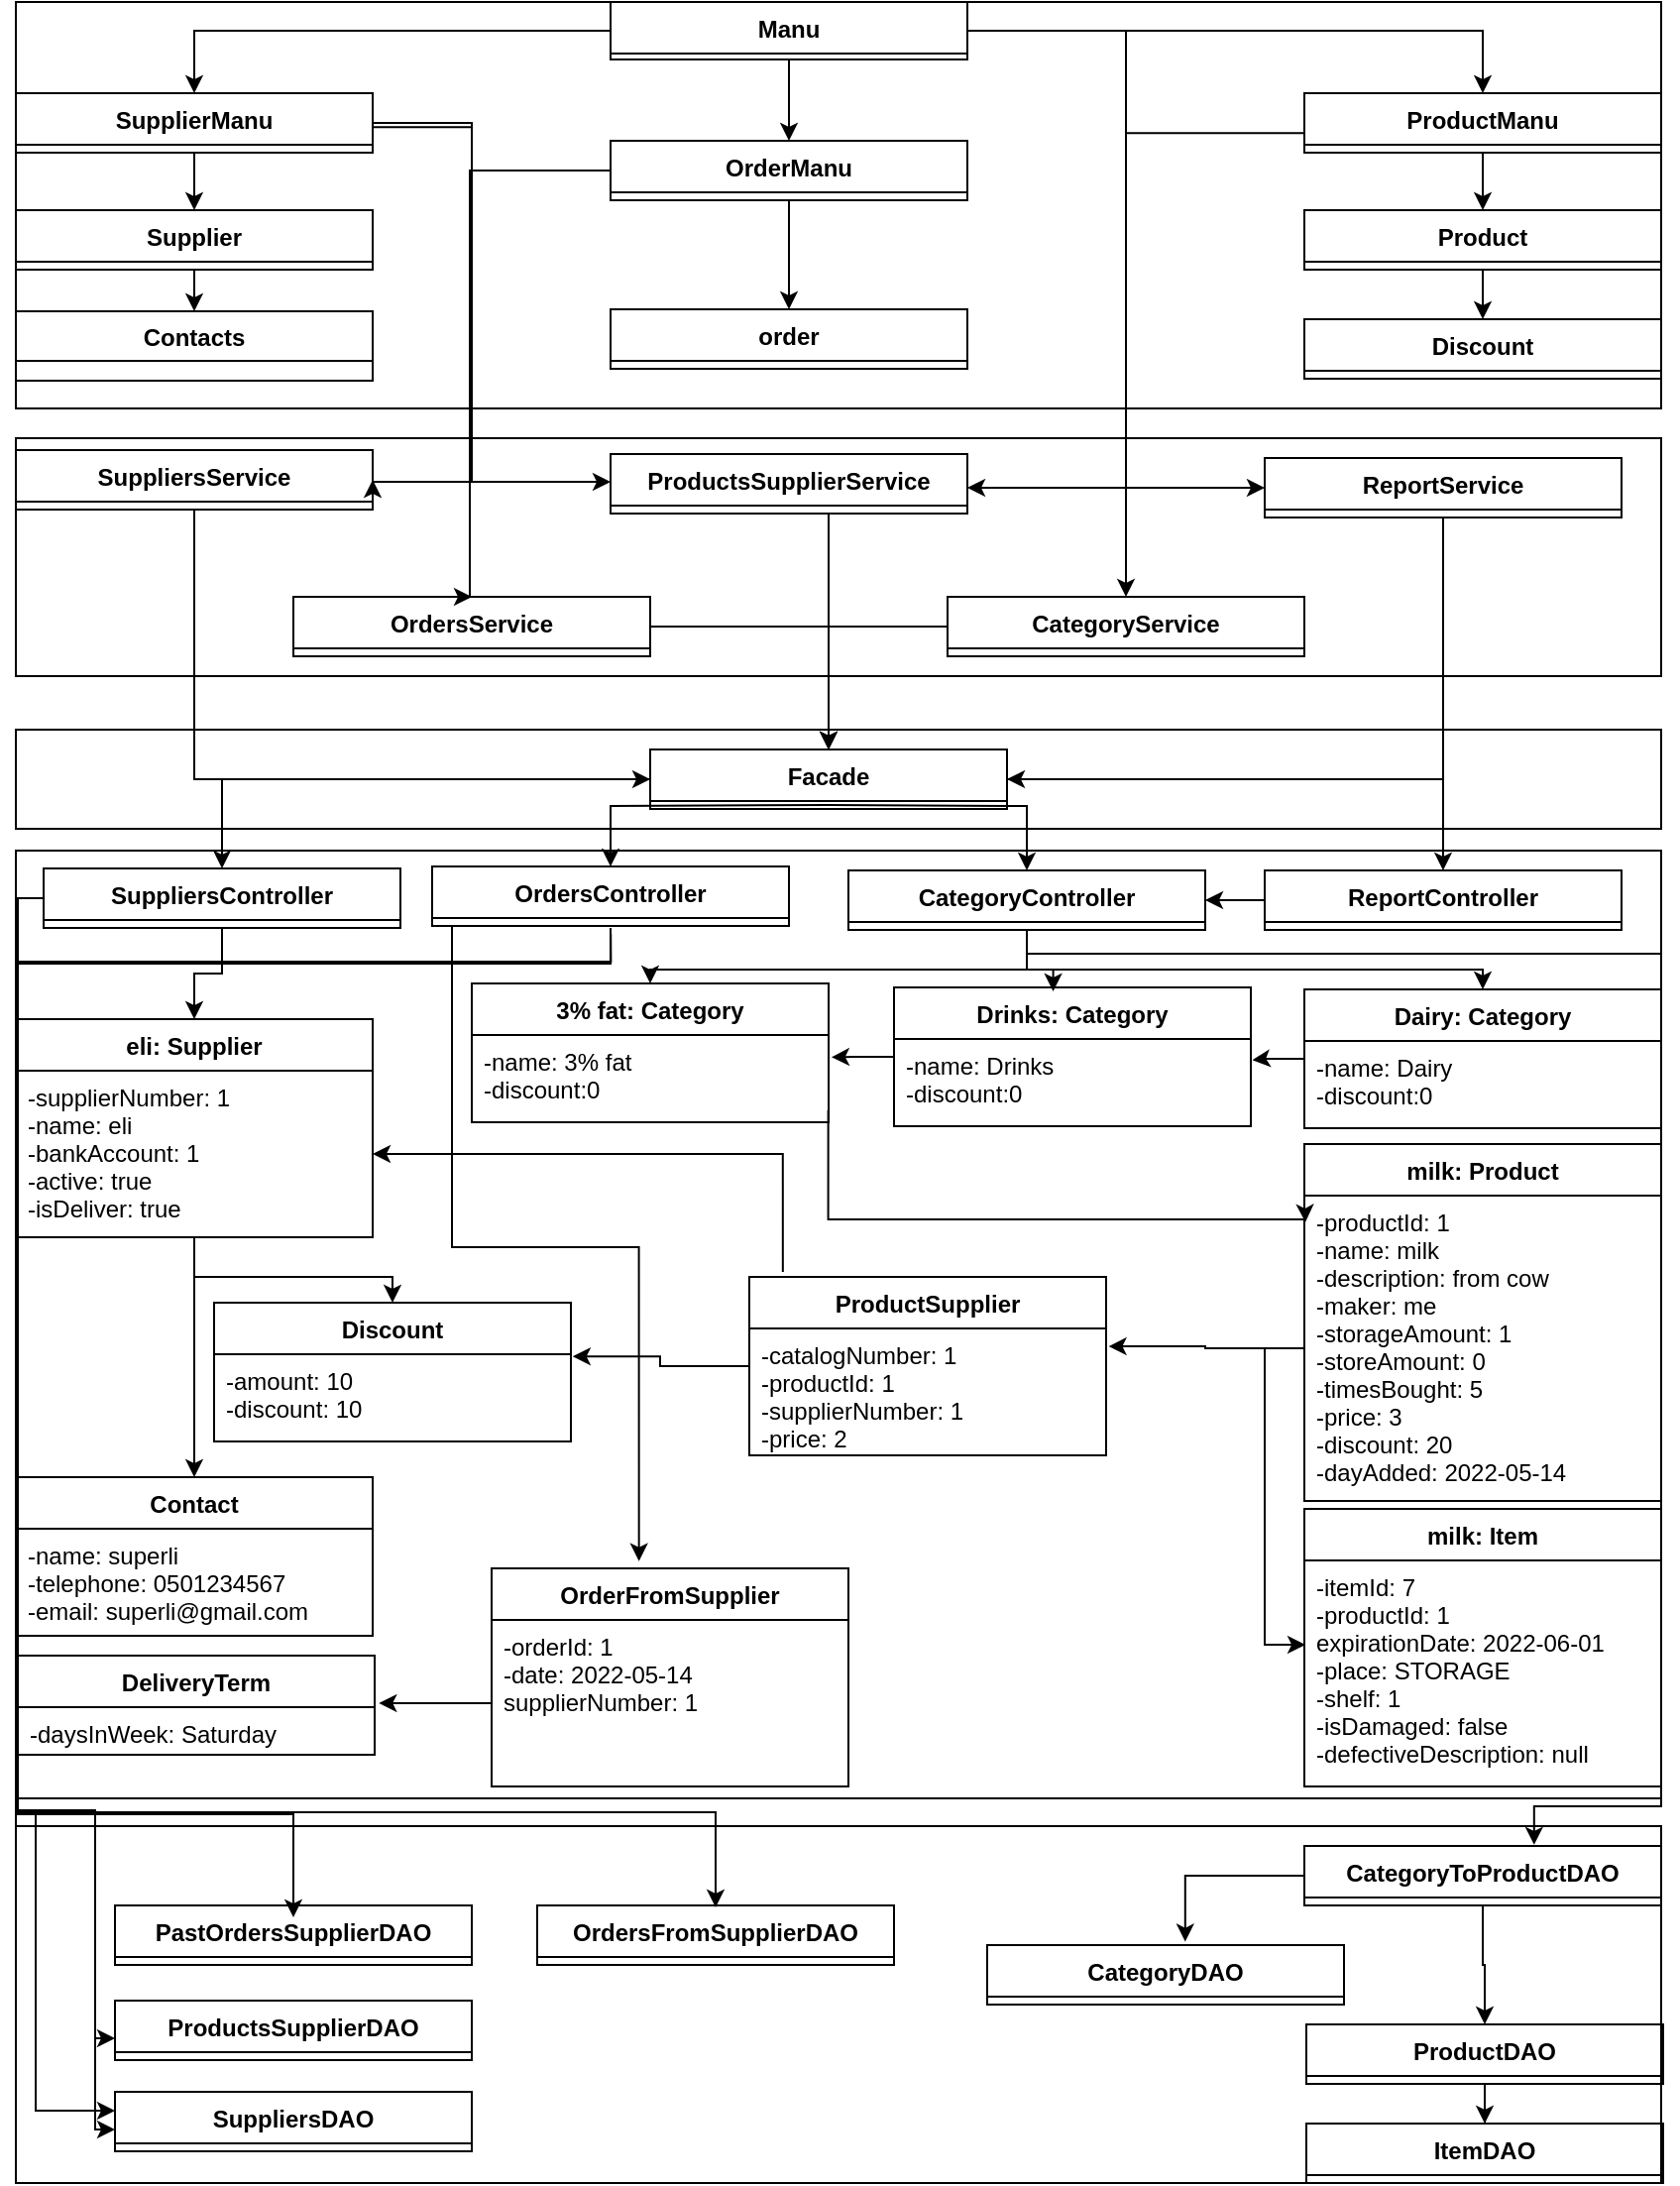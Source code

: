 <mxfile version="18.0.1" type="device"><diagram id="R2lEEEUBdFMjLlhIrx00" name="Page-1"><mxGraphModel dx="976" dy="-184" grid="1" gridSize="10" guides="1" tooltips="1" connect="1" arrows="1" fold="1" page="1" pageScale="1" pageWidth="850" pageHeight="1100" math="0" shadow="0" extFonts="Permanent Marker^https://fonts.googleapis.com/css?family=Permanent+Marker"><root><mxCell id="0"/><mxCell id="1" parent="0"/><mxCell id="WpQ7JqFAiUJE8KVEkW6D-137" value="" style="rounded=0;whiteSpace=wrap;html=1;" vertex="1" parent="1"><mxGeometry x="860" y="2020" width="830" height="180" as="geometry"/></mxCell><mxCell id="WpQ7JqFAiUJE8KVEkW6D-66" value="" style="rounded=0;whiteSpace=wrap;html=1;" vertex="1" parent="1"><mxGeometry x="860" y="1528" width="830" height="478" as="geometry"/></mxCell><mxCell id="WpQ7JqFAiUJE8KVEkW6D-55" value="" style="rounded=0;whiteSpace=wrap;html=1;" vertex="1" parent="1"><mxGeometry x="860" y="1467" width="830" height="50" as="geometry"/></mxCell><mxCell id="WpQ7JqFAiUJE8KVEkW6D-32" value="" style="rounded=0;whiteSpace=wrap;html=1;" vertex="1" parent="1"><mxGeometry x="860" y="1100" width="830" height="205" as="geometry"/></mxCell><mxCell id="WpQ7JqFAiUJE8KVEkW6D-31" value="" style="rounded=0;whiteSpace=wrap;html=1;" vertex="1" parent="1"><mxGeometry x="860" y="1320" width="830" height="120" as="geometry"/></mxCell><mxCell id="WpQ7JqFAiUJE8KVEkW6D-3" value="order" style="swimlane;fontStyle=1;childLayout=stackLayout;horizontal=1;startSize=26;fillColor=none;horizontalStack=0;resizeParent=1;resizeParentMax=0;resizeLast=0;collapsible=1;marginBottom=0;" vertex="1" parent="1"><mxGeometry x="1160" y="1255" width="180" height="30" as="geometry"/></mxCell><mxCell id="WpQ7JqFAiUJE8KVEkW6D-5" value="Contacts" style="swimlane;fontStyle=1;childLayout=stackLayout;horizontal=1;startSize=25;fillColor=none;horizontalStack=0;resizeParent=1;resizeParentMax=0;resizeLast=0;collapsible=1;marginBottom=0;" vertex="1" parent="1"><mxGeometry x="860" y="1256" width="180" height="35" as="geometry"/></mxCell><mxCell id="WpQ7JqFAiUJE8KVEkW6D-40" style="edgeStyle=orthogonalEdgeStyle;rounded=0;orthogonalLoop=1;jettySize=auto;html=1;entryX=0.5;entryY=0;entryDx=0;entryDy=0;" edge="1" parent="1" source="WpQ7JqFAiUJE8KVEkW6D-9" target="WpQ7JqFAiUJE8KVEkW6D-5"><mxGeometry relative="1" as="geometry"/></mxCell><mxCell id="WpQ7JqFAiUJE8KVEkW6D-9" value="Supplier" style="swimlane;fontStyle=1;childLayout=stackLayout;horizontal=1;startSize=26;fillColor=none;horizontalStack=0;resizeParent=1;resizeParentMax=0;resizeLast=0;collapsible=1;marginBottom=0;" vertex="1" parent="1"><mxGeometry x="860" y="1205" width="180" height="30" as="geometry"/></mxCell><mxCell id="WpQ7JqFAiUJE8KVEkW6D-44" style="edgeStyle=orthogonalEdgeStyle;rounded=0;orthogonalLoop=1;jettySize=auto;html=1;entryX=0.5;entryY=0;entryDx=0;entryDy=0;" edge="1" parent="1" source="WpQ7JqFAiUJE8KVEkW6D-11" target="WpQ7JqFAiUJE8KVEkW6D-30"><mxGeometry relative="1" as="geometry"/></mxCell><mxCell id="WpQ7JqFAiUJE8KVEkW6D-52" style="edgeStyle=orthogonalEdgeStyle;rounded=0;orthogonalLoop=1;jettySize=auto;html=1;entryX=1;entryY=0.5;entryDx=0;entryDy=0;" edge="1" parent="1"><mxGeometry relative="1" as="geometry"><mxPoint x="1510" y="1166.077" as="sourcePoint"/><mxPoint x="1340" y="1345" as="targetPoint"/><Array as="points"><mxPoint x="1420" y="1166"/><mxPoint x="1420" y="1345"/></Array></mxGeometry></mxCell><mxCell id="WpQ7JqFAiUJE8KVEkW6D-11" value="ProductManu" style="swimlane;fontStyle=1;childLayout=stackLayout;horizontal=1;startSize=26;fillColor=none;horizontalStack=0;resizeParent=1;resizeParentMax=0;resizeLast=0;collapsible=1;marginBottom=0;" vertex="1" parent="1"><mxGeometry x="1510" y="1146" width="180" height="30" as="geometry"/></mxCell><mxCell id="WpQ7JqFAiUJE8KVEkW6D-43" style="edgeStyle=orthogonalEdgeStyle;rounded=0;orthogonalLoop=1;jettySize=auto;html=1;" edge="1" parent="1" source="WpQ7JqFAiUJE8KVEkW6D-13" target="WpQ7JqFAiUJE8KVEkW6D-3"><mxGeometry relative="1" as="geometry"/></mxCell><mxCell id="WpQ7JqFAiUJE8KVEkW6D-47" style="edgeStyle=orthogonalEdgeStyle;rounded=0;orthogonalLoop=1;jettySize=auto;html=1;entryX=0.5;entryY=0;entryDx=0;entryDy=0;" edge="1" parent="1" source="WpQ7JqFAiUJE8KVEkW6D-13" target="WpQ7JqFAiUJE8KVEkW6D-24"><mxGeometry relative="1" as="geometry"><Array as="points"><mxPoint x="1089" y="1185"/><mxPoint x="1089" y="1400"/></Array></mxGeometry></mxCell><mxCell id="WpQ7JqFAiUJE8KVEkW6D-13" value="OrderManu" style="swimlane;fontStyle=1;childLayout=stackLayout;horizontal=1;startSize=26;fillColor=none;horizontalStack=0;resizeParent=1;resizeParentMax=0;resizeLast=0;collapsible=1;marginBottom=0;" vertex="1" parent="1"><mxGeometry x="1160" y="1170" width="180" height="30" as="geometry"/></mxCell><mxCell id="WpQ7JqFAiUJE8KVEkW6D-45" style="edgeStyle=orthogonalEdgeStyle;rounded=0;orthogonalLoop=1;jettySize=auto;html=1;" edge="1" parent="1" source="WpQ7JqFAiUJE8KVEkW6D-15" target="WpQ7JqFAiUJE8KVEkW6D-9"><mxGeometry relative="1" as="geometry"/></mxCell><mxCell id="WpQ7JqFAiUJE8KVEkW6D-51" style="edgeStyle=orthogonalEdgeStyle;rounded=0;orthogonalLoop=1;jettySize=auto;html=1;entryX=1;entryY=0.5;entryDx=0;entryDy=0;" edge="1" parent="1" source="WpQ7JqFAiUJE8KVEkW6D-15" target="WpQ7JqFAiUJE8KVEkW6D-28"><mxGeometry relative="1" as="geometry"><Array as="points"><mxPoint x="1090" y="1161"/><mxPoint x="1090" y="1342"/></Array></mxGeometry></mxCell><mxCell id="WpQ7JqFAiUJE8KVEkW6D-53" style="edgeStyle=orthogonalEdgeStyle;rounded=0;orthogonalLoop=1;jettySize=auto;html=1;entryX=0;entryY=0.5;entryDx=0;entryDy=0;" edge="1" parent="1"><mxGeometry relative="1" as="geometry"><mxPoint x="1040" y="1163.077" as="sourcePoint"/><mxPoint x="1160" y="1342" as="targetPoint"/><Array as="points"><mxPoint x="1090" y="1163"/><mxPoint x="1090" y="1342"/><mxPoint x="1160" y="1342"/></Array></mxGeometry></mxCell><mxCell id="WpQ7JqFAiUJE8KVEkW6D-15" value="SupplierManu" style="swimlane;fontStyle=1;childLayout=stackLayout;horizontal=1;startSize=26;fillColor=none;horizontalStack=0;resizeParent=1;resizeParentMax=0;resizeLast=0;collapsible=1;marginBottom=0;" vertex="1" parent="1"><mxGeometry x="860" y="1146" width="180" height="30" as="geometry"/></mxCell><mxCell id="WpQ7JqFAiUJE8KVEkW6D-33" style="edgeStyle=orthogonalEdgeStyle;rounded=0;orthogonalLoop=1;jettySize=auto;html=1;entryX=0.5;entryY=0;entryDx=0;entryDy=0;" edge="1" parent="1" source="WpQ7JqFAiUJE8KVEkW6D-17" target="WpQ7JqFAiUJE8KVEkW6D-15"><mxGeometry relative="1" as="geometry"/></mxCell><mxCell id="WpQ7JqFAiUJE8KVEkW6D-34" style="edgeStyle=orthogonalEdgeStyle;rounded=0;orthogonalLoop=1;jettySize=auto;html=1;entryX=0.5;entryY=0;entryDx=0;entryDy=0;" edge="1" parent="1" source="WpQ7JqFAiUJE8KVEkW6D-17" target="WpQ7JqFAiUJE8KVEkW6D-11"><mxGeometry relative="1" as="geometry"/></mxCell><mxCell id="WpQ7JqFAiUJE8KVEkW6D-37" style="edgeStyle=orthogonalEdgeStyle;rounded=0;orthogonalLoop=1;jettySize=auto;html=1;entryX=0.5;entryY=0;entryDx=0;entryDy=0;" edge="1" parent="1" source="WpQ7JqFAiUJE8KVEkW6D-17" target="WpQ7JqFAiUJE8KVEkW6D-13"><mxGeometry relative="1" as="geometry"/></mxCell><mxCell id="WpQ7JqFAiUJE8KVEkW6D-49" style="edgeStyle=orthogonalEdgeStyle;rounded=0;orthogonalLoop=1;jettySize=auto;html=1;" edge="1" parent="1" source="WpQ7JqFAiUJE8KVEkW6D-17" target="WpQ7JqFAiUJE8KVEkW6D-26"><mxGeometry relative="1" as="geometry"><Array as="points"><mxPoint x="1420" y="1114"/></Array></mxGeometry></mxCell><mxCell id="WpQ7JqFAiUJE8KVEkW6D-50" style="edgeStyle=orthogonalEdgeStyle;rounded=0;orthogonalLoop=1;jettySize=auto;html=1;entryX=0;entryY=0.5;entryDx=0;entryDy=0;" edge="1" parent="1" source="WpQ7JqFAiUJE8KVEkW6D-17" target="WpQ7JqFAiUJE8KVEkW6D-27"><mxGeometry relative="1" as="geometry"><Array as="points"><mxPoint x="1420" y="1114"/><mxPoint x="1420" y="1345"/></Array></mxGeometry></mxCell><mxCell id="WpQ7JqFAiUJE8KVEkW6D-17" value="Manu" style="swimlane;fontStyle=1;childLayout=stackLayout;horizontal=1;startSize=26;fillColor=none;horizontalStack=0;resizeParent=1;resizeParentMax=0;resizeLast=0;collapsible=1;marginBottom=0;" vertex="1" parent="1"><mxGeometry x="1160" y="1100" width="180" height="29" as="geometry"/></mxCell><mxCell id="WpQ7JqFAiUJE8KVEkW6D-67" style="edgeStyle=orthogonalEdgeStyle;rounded=0;orthogonalLoop=1;jettySize=auto;html=1;entryX=0.5;entryY=0;entryDx=0;entryDy=0;" edge="1" parent="1" source="WpQ7JqFAiUJE8KVEkW6D-23" target="WpQ7JqFAiUJE8KVEkW6D-65"><mxGeometry relative="1" as="geometry"/></mxCell><mxCell id="WpQ7JqFAiUJE8KVEkW6D-68" style="edgeStyle=orthogonalEdgeStyle;rounded=0;orthogonalLoop=1;jettySize=auto;html=1;entryX=0.5;entryY=0;entryDx=0;entryDy=0;" edge="1" parent="1" target="WpQ7JqFAiUJE8KVEkW6D-64"><mxGeometry relative="1" as="geometry"><mxPoint x="1270" y="1505" as="sourcePoint"/></mxGeometry></mxCell><mxCell id="WpQ7JqFAiUJE8KVEkW6D-69" style="edgeStyle=orthogonalEdgeStyle;rounded=0;orthogonalLoop=1;jettySize=auto;html=1;entryX=0.5;entryY=0;entryDx=0;entryDy=0;" edge="1" parent="1" target="WpQ7JqFAiUJE8KVEkW6D-63"><mxGeometry relative="1" as="geometry"><mxPoint x="1270" y="1505" as="sourcePoint"/></mxGeometry></mxCell><mxCell id="WpQ7JqFAiUJE8KVEkW6D-70" style="edgeStyle=orthogonalEdgeStyle;rounded=0;orthogonalLoop=1;jettySize=auto;html=1;entryX=0.5;entryY=0;entryDx=0;entryDy=0;" edge="1" parent="1" source="WpQ7JqFAiUJE8KVEkW6D-23" target="WpQ7JqFAiUJE8KVEkW6D-62"><mxGeometry relative="1" as="geometry"/></mxCell><mxCell id="WpQ7JqFAiUJE8KVEkW6D-23" value="Facade" style="swimlane;fontStyle=1;childLayout=stackLayout;horizontal=1;startSize=26;fillColor=none;horizontalStack=0;resizeParent=1;resizeParentMax=0;resizeLast=0;collapsible=1;marginBottom=0;" vertex="1" parent="1"><mxGeometry x="1180" y="1477" width="180" height="30" as="geometry"/></mxCell><mxCell id="WpQ7JqFAiUJE8KVEkW6D-56" style="edgeStyle=orthogonalEdgeStyle;rounded=0;orthogonalLoop=1;jettySize=auto;html=1;exitX=1;exitY=0.5;exitDx=0;exitDy=0;" edge="1" parent="1" source="WpQ7JqFAiUJE8KVEkW6D-24" target="WpQ7JqFAiUJE8KVEkW6D-23"><mxGeometry relative="1" as="geometry"/></mxCell><mxCell id="WpQ7JqFAiUJE8KVEkW6D-24" value="OrdersService" style="swimlane;fontStyle=1;childLayout=stackLayout;horizontal=1;startSize=26;fillColor=none;horizontalStack=0;resizeParent=1;resizeParentMax=0;resizeLast=0;collapsible=1;marginBottom=0;" vertex="1" parent="1"><mxGeometry x="1000" y="1400" width="180" height="30" as="geometry"/></mxCell><mxCell id="WpQ7JqFAiUJE8KVEkW6D-60" style="edgeStyle=orthogonalEdgeStyle;rounded=0;orthogonalLoop=1;jettySize=auto;html=1;entryX=0.5;entryY=0;entryDx=0;entryDy=0;" edge="1" parent="1" target="WpQ7JqFAiUJE8KVEkW6D-23"><mxGeometry relative="1" as="geometry"><mxPoint x="1294" y="1358" as="sourcePoint"/><mxPoint x="1259" y="1472" as="targetPoint"/><Array as="points"><mxPoint x="1270" y="1358"/></Array></mxGeometry></mxCell><mxCell id="WpQ7JqFAiUJE8KVEkW6D-25" value="ProductsSupplierService" style="swimlane;fontStyle=1;childLayout=stackLayout;horizontal=1;startSize=26;fillColor=none;horizontalStack=0;resizeParent=1;resizeParentMax=0;resizeLast=0;collapsible=1;marginBottom=0;" vertex="1" parent="1"><mxGeometry x="1160" y="1328" width="180" height="30" as="geometry"/></mxCell><mxCell id="WpQ7JqFAiUJE8KVEkW6D-61" style="edgeStyle=orthogonalEdgeStyle;rounded=0;orthogonalLoop=1;jettySize=auto;html=1;entryX=0.5;entryY=0;entryDx=0;entryDy=0;exitX=0;exitY=0.5;exitDx=0;exitDy=0;" edge="1" parent="1" source="WpQ7JqFAiUJE8KVEkW6D-26" target="WpQ7JqFAiUJE8KVEkW6D-23"><mxGeometry relative="1" as="geometry"/></mxCell><mxCell id="WpQ7JqFAiUJE8KVEkW6D-26" value="CategoryService" style="swimlane;fontStyle=1;childLayout=stackLayout;horizontal=1;startSize=26;fillColor=none;horizontalStack=0;resizeParent=1;resizeParentMax=0;resizeLast=0;collapsible=1;marginBottom=0;" vertex="1" parent="1"><mxGeometry x="1330" y="1400" width="180" height="30" as="geometry"/></mxCell><mxCell id="WpQ7JqFAiUJE8KVEkW6D-58" style="edgeStyle=orthogonalEdgeStyle;rounded=0;orthogonalLoop=1;jettySize=auto;html=1;entryX=1;entryY=0.5;entryDx=0;entryDy=0;exitX=0.5;exitY=1;exitDx=0;exitDy=0;" edge="1" parent="1" source="WpQ7JqFAiUJE8KVEkW6D-27" target="WpQ7JqFAiUJE8KVEkW6D-23"><mxGeometry relative="1" as="geometry"/></mxCell><mxCell id="WpQ7JqFAiUJE8KVEkW6D-27" value="ReportService" style="swimlane;fontStyle=1;childLayout=stackLayout;horizontal=1;startSize=26;fillColor=none;horizontalStack=0;resizeParent=1;resizeParentMax=0;resizeLast=0;collapsible=1;marginBottom=0;" vertex="1" parent="1"><mxGeometry x="1490" y="1330" width="180" height="30" as="geometry"/></mxCell><mxCell id="WpQ7JqFAiUJE8KVEkW6D-59" style="edgeStyle=orthogonalEdgeStyle;rounded=0;orthogonalLoop=1;jettySize=auto;html=1;entryX=0;entryY=0.5;entryDx=0;entryDy=0;exitX=0.5;exitY=1;exitDx=0;exitDy=0;" edge="1" parent="1" source="WpQ7JqFAiUJE8KVEkW6D-28" target="WpQ7JqFAiUJE8KVEkW6D-23"><mxGeometry relative="1" as="geometry"/></mxCell><mxCell id="WpQ7JqFAiUJE8KVEkW6D-28" value="SuppliersService" style="swimlane;fontStyle=1;childLayout=stackLayout;horizontal=1;startSize=26;fillColor=none;horizontalStack=0;resizeParent=1;resizeParentMax=0;resizeLast=0;collapsible=1;marginBottom=0;" vertex="1" parent="1"><mxGeometry x="860" y="1326" width="180" height="30" as="geometry"/></mxCell><mxCell id="WpQ7JqFAiUJE8KVEkW6D-29" value="Discount" style="swimlane;fontStyle=1;childLayout=stackLayout;horizontal=1;startSize=26;fillColor=none;horizontalStack=0;resizeParent=1;resizeParentMax=0;resizeLast=0;collapsible=1;marginBottom=0;" vertex="1" parent="1"><mxGeometry x="1510" y="1260" width="180" height="30" as="geometry"/></mxCell><mxCell id="WpQ7JqFAiUJE8KVEkW6D-39" style="edgeStyle=orthogonalEdgeStyle;rounded=0;orthogonalLoop=1;jettySize=auto;html=1;entryX=0.5;entryY=0;entryDx=0;entryDy=0;" edge="1" parent="1" source="WpQ7JqFAiUJE8KVEkW6D-30" target="WpQ7JqFAiUJE8KVEkW6D-29"><mxGeometry relative="1" as="geometry"/></mxCell><mxCell id="WpQ7JqFAiUJE8KVEkW6D-30" value="Product" style="swimlane;fontStyle=1;childLayout=stackLayout;horizontal=1;startSize=26;fillColor=none;horizontalStack=0;resizeParent=1;resizeParentMax=0;resizeLast=0;collapsible=1;marginBottom=0;" vertex="1" parent="1"><mxGeometry x="1510" y="1205" width="180" height="30" as="geometry"/></mxCell><mxCell id="WpQ7JqFAiUJE8KVEkW6D-112" style="edgeStyle=orthogonalEdgeStyle;rounded=0;orthogonalLoop=1;jettySize=auto;html=1;entryX=0.5;entryY=0;entryDx=0;entryDy=0;" edge="1" parent="1" source="WpQ7JqFAiUJE8KVEkW6D-62" target="WpQ7JqFAiUJE8KVEkW6D-104"><mxGeometry relative="1" as="geometry"/></mxCell><mxCell id="WpQ7JqFAiUJE8KVEkW6D-171" style="edgeStyle=orthogonalEdgeStyle;rounded=0;orthogonalLoop=1;jettySize=auto;html=1;entryX=0;entryY=0.25;entryDx=0;entryDy=0;exitX=0;exitY=0.5;exitDx=0;exitDy=0;" edge="1" parent="1" source="WpQ7JqFAiUJE8KVEkW6D-62"><mxGeometry relative="1" as="geometry"><mxPoint x="861" y="1553.947" as="sourcePoint"/><mxPoint x="910" y="2163.5" as="targetPoint"/><Array as="points"><mxPoint x="861" y="1552"/><mxPoint x="861" y="2012"/><mxPoint x="870" y="2012"/><mxPoint x="870" y="2163"/></Array></mxGeometry></mxCell><mxCell id="WpQ7JqFAiUJE8KVEkW6D-62" value="SuppliersController" style="swimlane;fontStyle=1;childLayout=stackLayout;horizontal=1;startSize=26;fillColor=none;horizontalStack=0;resizeParent=1;resizeParentMax=0;resizeLast=0;collapsible=1;marginBottom=0;" vertex="1" parent="1"><mxGeometry x="874" y="1537" width="180" height="30" as="geometry"/></mxCell><mxCell id="WpQ7JqFAiUJE8KVEkW6D-128" style="edgeStyle=orthogonalEdgeStyle;rounded=0;orthogonalLoop=1;jettySize=auto;html=1;entryX=0.413;entryY=-0.033;entryDx=0;entryDy=0;entryPerimeter=0;" edge="1" parent="1" source="WpQ7JqFAiUJE8KVEkW6D-63" target="WpQ7JqFAiUJE8KVEkW6D-115"><mxGeometry relative="1" as="geometry"><Array as="points"><mxPoint x="1080" y="1728"/><mxPoint x="1175" y="1728"/></Array></mxGeometry></mxCell><mxCell id="WpQ7JqFAiUJE8KVEkW6D-162" style="edgeStyle=orthogonalEdgeStyle;rounded=0;orthogonalLoop=1;jettySize=auto;html=1;entryX=0.5;entryY=0;entryDx=0;entryDy=0;exitX=0.5;exitY=1;exitDx=0;exitDy=0;" edge="1" parent="1"><mxGeometry relative="1" as="geometry"><mxPoint x="1160" y="1572" as="sourcePoint"/><mxPoint x="1000" y="2066" as="targetPoint"/><Array as="points"><mxPoint x="1160" y="1585"/><mxPoint x="1070" y="1585"/><mxPoint x="860" y="1584"/><mxPoint x="860" y="2014"/><mxPoint x="1000" y="2014"/></Array></mxGeometry></mxCell><mxCell id="WpQ7JqFAiUJE8KVEkW6D-163" style="edgeStyle=orthogonalEdgeStyle;rounded=0;orthogonalLoop=1;jettySize=auto;html=1;entryX=0.5;entryY=0;entryDx=0;entryDy=0;exitX=0.5;exitY=1;exitDx=0;exitDy=0;" edge="1" parent="1"><mxGeometry relative="1" as="geometry"><mxPoint x="1160" y="1567" as="sourcePoint"/><mxPoint x="1213" y="2061" as="targetPoint"/><Array as="points"><mxPoint x="1160" y="1585"/><mxPoint x="860" y="1585"/><mxPoint x="860" y="2013"/><mxPoint x="1213" y="2013"/></Array></mxGeometry></mxCell><mxCell id="WpQ7JqFAiUJE8KVEkW6D-167" style="edgeStyle=orthogonalEdgeStyle;rounded=0;orthogonalLoop=1;jettySize=auto;html=1;entryX=0;entryY=0.5;entryDx=0;entryDy=0;" edge="1" parent="1"><mxGeometry relative="1" as="geometry"><mxPoint x="1160.053" y="1570" as="sourcePoint"/><mxPoint x="910" y="2127" as="targetPoint"/><Array as="points"><mxPoint x="1160" y="1584"/><mxPoint x="860" y="1584"/><mxPoint x="860" y="2012"/><mxPoint x="900" y="2012"/><mxPoint x="900" y="2127"/></Array></mxGeometry></mxCell><mxCell id="WpQ7JqFAiUJE8KVEkW6D-170" style="edgeStyle=orthogonalEdgeStyle;rounded=0;orthogonalLoop=1;jettySize=auto;html=1;entryX=0;entryY=0.5;entryDx=0;entryDy=0;" edge="1" parent="1"><mxGeometry relative="1" as="geometry"><mxPoint x="1160.053" y="1570" as="sourcePoint"/><mxPoint x="910" y="2173" as="targetPoint"/><Array as="points"><mxPoint x="1160" y="1584"/><mxPoint x="860" y="1584"/><mxPoint x="860" y="2020"/><mxPoint x="900" y="2020"/><mxPoint x="900" y="2173"/></Array></mxGeometry></mxCell><mxCell id="WpQ7JqFAiUJE8KVEkW6D-63" value="OrdersController" style="swimlane;fontStyle=1;childLayout=stackLayout;horizontal=1;startSize=26;fillColor=none;horizontalStack=0;resizeParent=1;resizeParentMax=0;resizeLast=0;collapsible=1;marginBottom=0;" vertex="1" parent="1"><mxGeometry x="1070" y="1536" width="180" height="30" as="geometry"/></mxCell><mxCell id="WpQ7JqFAiUJE8KVEkW6D-91" style="edgeStyle=orthogonalEdgeStyle;rounded=0;orthogonalLoop=1;jettySize=auto;html=1;entryX=0.5;entryY=0;entryDx=0;entryDy=0;exitX=0.5;exitY=1;exitDx=0;exitDy=0;" edge="1" parent="1" source="WpQ7JqFAiUJE8KVEkW6D-64" target="WpQ7JqFAiUJE8KVEkW6D-74"><mxGeometry relative="1" as="geometry"><Array as="points"><mxPoint x="1370" y="1588"/><mxPoint x="1600" y="1588"/></Array></mxGeometry></mxCell><mxCell id="WpQ7JqFAiUJE8KVEkW6D-92" style="edgeStyle=orthogonalEdgeStyle;rounded=0;orthogonalLoop=1;jettySize=auto;html=1;entryX=0.446;entryY=0.028;entryDx=0;entryDy=0;entryPerimeter=0;" edge="1" parent="1" source="WpQ7JqFAiUJE8KVEkW6D-64" target="WpQ7JqFAiUJE8KVEkW6D-82"><mxGeometry relative="1" as="geometry"/></mxCell><mxCell id="WpQ7JqFAiUJE8KVEkW6D-101" style="edgeStyle=orthogonalEdgeStyle;rounded=0;orthogonalLoop=1;jettySize=auto;html=1;entryX=0.5;entryY=0;entryDx=0;entryDy=0;exitX=0.5;exitY=1;exitDx=0;exitDy=0;" edge="1" parent="1" source="WpQ7JqFAiUJE8KVEkW6D-64" target="WpQ7JqFAiUJE8KVEkW6D-80"><mxGeometry relative="1" as="geometry"><Array as="points"><mxPoint x="1370" y="1588"/><mxPoint x="1180" y="1588"/></Array></mxGeometry></mxCell><mxCell id="WpQ7JqFAiUJE8KVEkW6D-159" style="edgeStyle=orthogonalEdgeStyle;rounded=0;orthogonalLoop=1;jettySize=auto;html=1;entryX=0.644;entryY=-0.019;entryDx=0;entryDy=0;entryPerimeter=0;" edge="1" parent="1" source="WpQ7JqFAiUJE8KVEkW6D-64" target="WpQ7JqFAiUJE8KVEkW6D-146"><mxGeometry relative="1" as="geometry"><Array as="points"><mxPoint x="1370" y="1580"/><mxPoint x="1690" y="1580"/><mxPoint x="1690" y="2010"/><mxPoint x="1626" y="2010"/></Array></mxGeometry></mxCell><mxCell id="WpQ7JqFAiUJE8KVEkW6D-64" value="CategoryController" style="swimlane;fontStyle=1;childLayout=stackLayout;horizontal=1;startSize=26;fillColor=none;horizontalStack=0;resizeParent=1;resizeParentMax=0;resizeLast=0;collapsible=1;marginBottom=0;" vertex="1" parent="1"><mxGeometry x="1280" y="1538" width="180" height="30" as="geometry"/></mxCell><mxCell id="WpQ7JqFAiUJE8KVEkW6D-71" style="edgeStyle=orthogonalEdgeStyle;rounded=0;orthogonalLoop=1;jettySize=auto;html=1;" edge="1" parent="1" source="WpQ7JqFAiUJE8KVEkW6D-65" target="WpQ7JqFAiUJE8KVEkW6D-64"><mxGeometry relative="1" as="geometry"/></mxCell><mxCell id="WpQ7JqFAiUJE8KVEkW6D-65" value="ReportController" style="swimlane;fontStyle=1;childLayout=stackLayout;horizontal=1;startSize=26;fillColor=none;horizontalStack=0;resizeParent=1;resizeParentMax=0;resizeLast=0;collapsible=1;marginBottom=0;" vertex="1" parent="1"><mxGeometry x="1490" y="1538" width="180" height="30" as="geometry"/></mxCell><mxCell id="WpQ7JqFAiUJE8KVEkW6D-97" style="edgeStyle=orthogonalEdgeStyle;rounded=0;orthogonalLoop=1;jettySize=auto;html=1;entryX=1.004;entryY=0.242;entryDx=0;entryDy=0;entryPerimeter=0;" edge="1" parent="1" source="WpQ7JqFAiUJE8KVEkW6D-74" target="WpQ7JqFAiUJE8KVEkW6D-83"><mxGeometry relative="1" as="geometry"/></mxCell><mxCell id="WpQ7JqFAiUJE8KVEkW6D-74" value="Dairy: Category" style="swimlane;fontStyle=1;childLayout=stackLayout;horizontal=1;startSize=26;fillColor=none;horizontalStack=0;resizeParent=1;resizeParentMax=0;resizeLast=0;collapsible=1;marginBottom=0;" vertex="1" parent="1"><mxGeometry x="1510" y="1598" width="180" height="70" as="geometry"/></mxCell><mxCell id="WpQ7JqFAiUJE8KVEkW6D-75" value="-name: Dairy&#10;-discount:0" style="text;strokeColor=none;fillColor=none;align=left;verticalAlign=top;spacingLeft=4;spacingRight=4;overflow=hidden;rotatable=0;points=[[0,0.5],[1,0.5]];portConstraint=eastwest;" vertex="1" parent="WpQ7JqFAiUJE8KVEkW6D-74"><mxGeometry y="26" width="180" height="44" as="geometry"/></mxCell><mxCell id="WpQ7JqFAiUJE8KVEkW6D-76" value="milk: Item" style="swimlane;fontStyle=1;childLayout=stackLayout;horizontal=1;startSize=26;fillColor=none;horizontalStack=0;resizeParent=1;resizeParentMax=0;resizeLast=0;collapsible=1;marginBottom=0;" vertex="1" parent="1"><mxGeometry x="1510" y="1860" width="180" height="140" as="geometry"/></mxCell><mxCell id="WpQ7JqFAiUJE8KVEkW6D-77" value="-itemId: 7&#10;-productId: 1&#10;expirationDate: 2022-06-01&#10;-place: STORAGE&#10;-shelf: 1&#10;-isDamaged: false&#10;-defectiveDescription: null" style="text;strokeColor=none;fillColor=none;align=left;verticalAlign=top;spacingLeft=4;spacingRight=4;overflow=hidden;rotatable=0;points=[[0,0.5],[1,0.5]];portConstraint=eastwest;" vertex="1" parent="WpQ7JqFAiUJE8KVEkW6D-76"><mxGeometry y="26" width="180" height="114" as="geometry"/></mxCell><mxCell id="WpQ7JqFAiUJE8KVEkW6D-78" value="milk: Product" style="swimlane;fontStyle=1;childLayout=stackLayout;horizontal=1;startSize=26;fillColor=none;horizontalStack=0;resizeParent=1;resizeParentMax=0;resizeLast=0;collapsible=1;marginBottom=0;" vertex="1" parent="1"><mxGeometry x="1510" y="1676" width="180" height="180" as="geometry"/></mxCell><mxCell id="WpQ7JqFAiUJE8KVEkW6D-79" value="-productId: 1&#10;-name: milk&#10;-description: from cow&#10;-maker: me&#10;-storageAmount: 1&#10;-storeAmount: 0&#10;-timesBought: 5&#10;-price: 3&#10;-discount: 20&#10;-dayAdded: 2022-05-14&#10;&#10;&#10; " style="text;strokeColor=none;fillColor=none;align=left;verticalAlign=top;spacingLeft=4;spacingRight=4;overflow=hidden;rotatable=0;points=[[0,0.5],[1,0.5]];portConstraint=eastwest;" vertex="1" parent="WpQ7JqFAiUJE8KVEkW6D-78"><mxGeometry y="26" width="180" height="154" as="geometry"/></mxCell><mxCell id="WpQ7JqFAiUJE8KVEkW6D-80" value="3% fat: Category" style="swimlane;fontStyle=1;childLayout=stackLayout;horizontal=1;startSize=26;fillColor=none;horizontalStack=0;resizeParent=1;resizeParentMax=0;resizeLast=0;collapsible=1;marginBottom=0;" vertex="1" parent="1"><mxGeometry x="1090" y="1595" width="180" height="70" as="geometry"/></mxCell><mxCell id="WpQ7JqFAiUJE8KVEkW6D-81" value="-name: 3% fat&#10;-discount:0" style="text;strokeColor=none;fillColor=none;align=left;verticalAlign=top;spacingLeft=4;spacingRight=4;overflow=hidden;rotatable=0;points=[[0,0.5],[1,0.5]];portConstraint=eastwest;" vertex="1" parent="WpQ7JqFAiUJE8KVEkW6D-80"><mxGeometry y="26" width="180" height="44" as="geometry"/></mxCell><mxCell id="WpQ7JqFAiUJE8KVEkW6D-100" style="edgeStyle=orthogonalEdgeStyle;rounded=0;orthogonalLoop=1;jettySize=auto;html=1;entryX=1.008;entryY=0.254;entryDx=0;entryDy=0;entryPerimeter=0;" edge="1" parent="1" source="WpQ7JqFAiUJE8KVEkW6D-82" target="WpQ7JqFAiUJE8KVEkW6D-81"><mxGeometry relative="1" as="geometry"/></mxCell><mxCell id="WpQ7JqFAiUJE8KVEkW6D-82" value="Drinks: Category" style="swimlane;fontStyle=1;childLayout=stackLayout;horizontal=1;startSize=26;fillColor=none;horizontalStack=0;resizeParent=1;resizeParentMax=0;resizeLast=0;collapsible=1;marginBottom=0;" vertex="1" parent="1"><mxGeometry x="1303" y="1597" width="180" height="70" as="geometry"/></mxCell><mxCell id="WpQ7JqFAiUJE8KVEkW6D-83" value="-name: Drinks&#10;-discount:0" style="text;strokeColor=none;fillColor=none;align=left;verticalAlign=top;spacingLeft=4;spacingRight=4;overflow=hidden;rotatable=0;points=[[0,0.5],[1,0.5]];portConstraint=eastwest;" vertex="1" parent="WpQ7JqFAiUJE8KVEkW6D-82"><mxGeometry y="26" width="180" height="44" as="geometry"/></mxCell><mxCell id="WpQ7JqFAiUJE8KVEkW6D-122" style="edgeStyle=orthogonalEdgeStyle;rounded=0;orthogonalLoop=1;jettySize=auto;html=1;entryX=0.5;entryY=0;entryDx=0;entryDy=0;" edge="1" parent="1" source="WpQ7JqFAiUJE8KVEkW6D-104" target="WpQ7JqFAiUJE8KVEkW6D-113"><mxGeometry relative="1" as="geometry"/></mxCell><mxCell id="WpQ7JqFAiUJE8KVEkW6D-123" style="edgeStyle=orthogonalEdgeStyle;rounded=0;orthogonalLoop=1;jettySize=auto;html=1;" edge="1" parent="1" source="WpQ7JqFAiUJE8KVEkW6D-104" target="WpQ7JqFAiUJE8KVEkW6D-117"><mxGeometry relative="1" as="geometry"/></mxCell><mxCell id="WpQ7JqFAiUJE8KVEkW6D-104" value="eli: Supplier" style="swimlane;fontStyle=1;childLayout=stackLayout;horizontal=1;startSize=26;fillColor=none;horizontalStack=0;resizeParent=1;resizeParentMax=0;resizeLast=0;collapsible=1;marginBottom=0;" vertex="1" parent="1"><mxGeometry x="860" y="1613" width="180" height="110" as="geometry"/></mxCell><mxCell id="WpQ7JqFAiUJE8KVEkW6D-105" value="-supplierNumber: 1&#10;-name: eli&#10;-bankAccount: 1&#10;-active: true&#10;-isDeliver: true" style="text;strokeColor=none;fillColor=none;align=left;verticalAlign=top;spacingLeft=4;spacingRight=4;overflow=hidden;rotatable=0;points=[[0,0.5],[1,0.5]];portConstraint=eastwest;" vertex="1" parent="WpQ7JqFAiUJE8KVEkW6D-104"><mxGeometry y="26" width="180" height="84" as="geometry"/></mxCell><mxCell id="WpQ7JqFAiUJE8KVEkW6D-113" value="Discount" style="swimlane;fontStyle=1;childLayout=stackLayout;horizontal=1;startSize=26;fillColor=none;horizontalStack=0;resizeParent=1;resizeParentMax=0;resizeLast=0;collapsible=1;marginBottom=0;" vertex="1" parent="1"><mxGeometry x="960" y="1756" width="180" height="70" as="geometry"/></mxCell><mxCell id="WpQ7JqFAiUJE8KVEkW6D-114" value="-amount: 10&#10;-discount: 10" style="text;strokeColor=none;fillColor=none;align=left;verticalAlign=top;spacingLeft=4;spacingRight=4;overflow=hidden;rotatable=0;points=[[0,0.5],[1,0.5]];portConstraint=eastwest;" vertex="1" parent="WpQ7JqFAiUJE8KVEkW6D-113"><mxGeometry y="26" width="180" height="44" as="geometry"/></mxCell><mxCell id="WpQ7JqFAiUJE8KVEkW6D-115" value="OrderFromSupplier" style="swimlane;fontStyle=1;childLayout=stackLayout;horizontal=1;startSize=26;fillColor=none;horizontalStack=0;resizeParent=1;resizeParentMax=0;resizeLast=0;collapsible=1;marginBottom=0;" vertex="1" parent="1"><mxGeometry x="1100" y="1890" width="180" height="110" as="geometry"/></mxCell><mxCell id="WpQ7JqFAiUJE8KVEkW6D-116" value="-orderId: 1&#10;-date: 2022-05-14&#10;supplierNumber: 1" style="text;strokeColor=none;fillColor=none;align=left;verticalAlign=top;spacingLeft=4;spacingRight=4;overflow=hidden;rotatable=0;points=[[0,0.5],[1,0.5]];portConstraint=eastwest;" vertex="1" parent="WpQ7JqFAiUJE8KVEkW6D-115"><mxGeometry y="26" width="180" height="84" as="geometry"/></mxCell><mxCell id="WpQ7JqFAiUJE8KVEkW6D-117" value="Contact" style="swimlane;fontStyle=1;childLayout=stackLayout;horizontal=1;startSize=26;fillColor=none;horizontalStack=0;resizeParent=1;resizeParentMax=0;resizeLast=0;collapsible=1;marginBottom=0;" vertex="1" parent="1"><mxGeometry x="860" y="1844" width="180" height="80" as="geometry"/></mxCell><mxCell id="WpQ7JqFAiUJE8KVEkW6D-118" value="-name: superli&#10;-telephone: 0501234567&#10;-email: superli@gmail.com" style="text;strokeColor=none;fillColor=none;align=left;verticalAlign=top;spacingLeft=4;spacingRight=4;overflow=hidden;rotatable=0;points=[[0,0.5],[1,0.5]];portConstraint=eastwest;" vertex="1" parent="WpQ7JqFAiUJE8KVEkW6D-117"><mxGeometry y="26" width="180" height="54" as="geometry"/></mxCell><mxCell id="WpQ7JqFAiUJE8KVEkW6D-119" value="DeliveryTerm" style="swimlane;fontStyle=1;childLayout=stackLayout;horizontal=1;startSize=26;fillColor=none;horizontalStack=0;resizeParent=1;resizeParentMax=0;resizeLast=0;collapsible=1;marginBottom=0;" vertex="1" parent="1"><mxGeometry x="861" y="1934" width="180" height="50" as="geometry"/></mxCell><mxCell id="WpQ7JqFAiUJE8KVEkW6D-120" value="-daysInWeek: Saturday" style="text;strokeColor=none;fillColor=none;align=left;verticalAlign=top;spacingLeft=4;spacingRight=4;overflow=hidden;rotatable=0;points=[[0,0.5],[1,0.5]];portConstraint=eastwest;" vertex="1" parent="WpQ7JqFAiUJE8KVEkW6D-119"><mxGeometry y="26" width="180" height="24" as="geometry"/></mxCell><mxCell id="WpQ7JqFAiUJE8KVEkW6D-126" style="edgeStyle=orthogonalEdgeStyle;rounded=0;orthogonalLoop=1;jettySize=auto;html=1;entryX=1.012;entryY=-0.086;entryDx=0;entryDy=0;entryPerimeter=0;" edge="1" parent="1" source="WpQ7JqFAiUJE8KVEkW6D-116" target="WpQ7JqFAiUJE8KVEkW6D-120"><mxGeometry relative="1" as="geometry"/></mxCell><mxCell id="WpQ7JqFAiUJE8KVEkW6D-129" style="edgeStyle=orthogonalEdgeStyle;rounded=0;orthogonalLoop=1;jettySize=auto;html=1;entryX=0.003;entryY=0.373;entryDx=0;entryDy=0;entryPerimeter=0;" edge="1" parent="1" source="WpQ7JqFAiUJE8KVEkW6D-79" target="WpQ7JqFAiUJE8KVEkW6D-77"><mxGeometry relative="1" as="geometry"/></mxCell><mxCell id="WpQ7JqFAiUJE8KVEkW6D-130" style="edgeStyle=orthogonalEdgeStyle;rounded=0;orthogonalLoop=1;jettySize=auto;html=1;entryX=0.003;entryY=0.087;entryDx=0;entryDy=0;entryPerimeter=0;exitX=0.999;exitY=0.864;exitDx=0;exitDy=0;exitPerimeter=0;" edge="1" parent="1" source="WpQ7JqFAiUJE8KVEkW6D-81" target="WpQ7JqFAiUJE8KVEkW6D-79"><mxGeometry relative="1" as="geometry"><Array as="points"><mxPoint x="1270" y="1714"/></Array></mxGeometry></mxCell><mxCell id="WpQ7JqFAiUJE8KVEkW6D-133" style="edgeStyle=orthogonalEdgeStyle;rounded=0;orthogonalLoop=1;jettySize=auto;html=1;entryX=1.005;entryY=0.025;entryDx=0;entryDy=0;entryPerimeter=0;" edge="1" parent="1" source="WpQ7JqFAiUJE8KVEkW6D-131" target="WpQ7JqFAiUJE8KVEkW6D-114"><mxGeometry relative="1" as="geometry"/></mxCell><mxCell id="WpQ7JqFAiUJE8KVEkW6D-136" style="edgeStyle=orthogonalEdgeStyle;rounded=0;orthogonalLoop=1;jettySize=auto;html=1;entryX=1;entryY=0.5;entryDx=0;entryDy=0;exitX=0.094;exitY=-0.028;exitDx=0;exitDy=0;exitPerimeter=0;" edge="1" parent="1" source="WpQ7JqFAiUJE8KVEkW6D-131" target="WpQ7JqFAiUJE8KVEkW6D-105"><mxGeometry relative="1" as="geometry"/></mxCell><mxCell id="WpQ7JqFAiUJE8KVEkW6D-131" value="ProductSupplier" style="swimlane;fontStyle=1;childLayout=stackLayout;horizontal=1;startSize=26;fillColor=none;horizontalStack=0;resizeParent=1;resizeParentMax=0;resizeLast=0;collapsible=1;marginBottom=0;" vertex="1" parent="1"><mxGeometry x="1230" y="1743" width="180" height="90" as="geometry"/></mxCell><mxCell id="WpQ7JqFAiUJE8KVEkW6D-132" value="-catalogNumber: 1&#10;-productId: 1&#10;-supplierNumber: 1&#10;-price: 2&#10;" style="text;strokeColor=none;fillColor=none;align=left;verticalAlign=top;spacingLeft=4;spacingRight=4;overflow=hidden;rotatable=0;points=[[0,0.5],[1,0.5]];portConstraint=eastwest;" vertex="1" parent="WpQ7JqFAiUJE8KVEkW6D-131"><mxGeometry y="26" width="180" height="64" as="geometry"/></mxCell><mxCell id="WpQ7JqFAiUJE8KVEkW6D-134" style="edgeStyle=orthogonalEdgeStyle;rounded=0;orthogonalLoop=1;jettySize=auto;html=1;entryX=1.007;entryY=0.141;entryDx=0;entryDy=0;entryPerimeter=0;" edge="1" parent="1" source="WpQ7JqFAiUJE8KVEkW6D-79" target="WpQ7JqFAiUJE8KVEkW6D-132"><mxGeometry relative="1" as="geometry"/></mxCell><mxCell id="WpQ7JqFAiUJE8KVEkW6D-144" value="ItemDAO" style="swimlane;fontStyle=1;childLayout=stackLayout;horizontal=1;startSize=26;fillColor=none;horizontalStack=0;resizeParent=1;resizeParentMax=0;resizeLast=0;collapsible=1;marginBottom=0;" vertex="1" parent="1"><mxGeometry x="1511" y="2170" width="180" height="30" as="geometry"/></mxCell><mxCell id="WpQ7JqFAiUJE8KVEkW6D-151" style="edgeStyle=orthogonalEdgeStyle;rounded=0;orthogonalLoop=1;jettySize=auto;html=1;entryX=0.555;entryY=-0.058;entryDx=0;entryDy=0;entryPerimeter=0;exitX=0;exitY=0.5;exitDx=0;exitDy=0;" edge="1" parent="1" source="WpQ7JqFAiUJE8KVEkW6D-146" target="WpQ7JqFAiUJE8KVEkW6D-149"><mxGeometry relative="1" as="geometry"/></mxCell><mxCell id="WpQ7JqFAiUJE8KVEkW6D-152" style="edgeStyle=orthogonalEdgeStyle;rounded=0;orthogonalLoop=1;jettySize=auto;html=1;entryX=0.5;entryY=0;entryDx=0;entryDy=0;" edge="1" parent="1" source="WpQ7JqFAiUJE8KVEkW6D-146" target="WpQ7JqFAiUJE8KVEkW6D-150"><mxGeometry relative="1" as="geometry"/></mxCell><mxCell id="WpQ7JqFAiUJE8KVEkW6D-146" value="CategoryToProductDAO" style="swimlane;fontStyle=1;childLayout=stackLayout;horizontal=1;startSize=26;fillColor=none;horizontalStack=0;resizeParent=1;resizeParentMax=0;resizeLast=0;collapsible=1;marginBottom=0;" vertex="1" parent="1"><mxGeometry x="1510" y="2030" width="180" height="30" as="geometry"/></mxCell><mxCell id="WpQ7JqFAiUJE8KVEkW6D-148" value="PastOrdersSupplierDAO" style="swimlane;fontStyle=1;childLayout=stackLayout;horizontal=1;startSize=26;fillColor=none;horizontalStack=0;resizeParent=1;resizeParentMax=0;resizeLast=0;collapsible=1;marginBottom=0;" vertex="1" parent="1"><mxGeometry x="910" y="2060" width="180" height="30" as="geometry"/></mxCell><mxCell id="WpQ7JqFAiUJE8KVEkW6D-149" value="CategoryDAO" style="swimlane;fontStyle=1;childLayout=stackLayout;horizontal=1;startSize=26;fillColor=none;horizontalStack=0;resizeParent=1;resizeParentMax=0;resizeLast=0;collapsible=1;marginBottom=0;" vertex="1" parent="1"><mxGeometry x="1350" y="2080" width="180" height="30" as="geometry"/></mxCell><mxCell id="WpQ7JqFAiUJE8KVEkW6D-153" style="edgeStyle=orthogonalEdgeStyle;rounded=0;orthogonalLoop=1;jettySize=auto;html=1;entryX=0.5;entryY=0;entryDx=0;entryDy=0;" edge="1" parent="1" source="WpQ7JqFAiUJE8KVEkW6D-150" target="WpQ7JqFAiUJE8KVEkW6D-144"><mxGeometry relative="1" as="geometry"/></mxCell><mxCell id="WpQ7JqFAiUJE8KVEkW6D-150" value="ProductDAO" style="swimlane;fontStyle=1;childLayout=stackLayout;horizontal=1;startSize=26;fillColor=none;horizontalStack=0;resizeParent=1;resizeParentMax=0;resizeLast=0;collapsible=1;marginBottom=0;" vertex="1" parent="1"><mxGeometry x="1511" y="2120" width="180" height="30" as="geometry"/></mxCell><mxCell id="WpQ7JqFAiUJE8KVEkW6D-156" value="SuppliersDAO" style="swimlane;fontStyle=1;childLayout=stackLayout;horizontal=1;startSize=26;fillColor=none;horizontalStack=0;resizeParent=1;resizeParentMax=0;resizeLast=0;collapsible=1;marginBottom=0;" vertex="1" parent="1"><mxGeometry x="910" y="2154" width="180" height="30" as="geometry"/></mxCell><mxCell id="WpQ7JqFAiUJE8KVEkW6D-157" value="ProductsSupplierDAO" style="swimlane;fontStyle=1;childLayout=stackLayout;horizontal=1;startSize=26;fillColor=none;horizontalStack=0;resizeParent=1;resizeParentMax=0;resizeLast=0;collapsible=1;marginBottom=0;" vertex="1" parent="1"><mxGeometry x="910" y="2108" width="180" height="30" as="geometry"/></mxCell><mxCell id="WpQ7JqFAiUJE8KVEkW6D-158" value="OrdersFromSupplierDAO" style="swimlane;fontStyle=1;childLayout=stackLayout;horizontal=1;startSize=26;fillColor=none;horizontalStack=0;resizeParent=1;resizeParentMax=0;resizeLast=0;collapsible=1;marginBottom=0;" vertex="1" parent="1"><mxGeometry x="1123" y="2060" width="180" height="30" as="geometry"/></mxCell></root></mxGraphModel></diagram></mxfile>